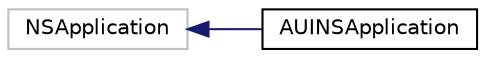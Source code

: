digraph "Graphical Class Hierarchy"
{
 // LATEX_PDF_SIZE
  edge [fontname="Helvetica",fontsize="10",labelfontname="Helvetica",labelfontsize="10"];
  node [fontname="Helvetica",fontsize="10",shape=record];
  rankdir="LR";
  Node876 [label="NSApplication",height=0.2,width=0.4,color="grey75", fillcolor="white", style="filled",tooltip=" "];
  Node876 -> Node0 [dir="back",color="midnightblue",fontsize="10",style="solid",fontname="Helvetica"];
  Node0 [label="AUINSApplication",height=0.2,width=0.4,color="black", fillcolor="white", style="filled",URL="$interfaceAUINSApplication.html",tooltip=" "];
}
